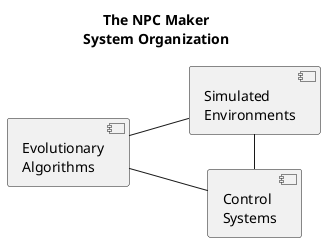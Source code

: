 @startuml
left to right direction

title The NPC Maker\nSystem Organization

[Evolutionary\nAlgorithms] as evo
[Simulated\nEnvironments] as env
[Control\nSystems] as ctrl

evo -- env
env - ctrl
evo - ctrl

@enduml